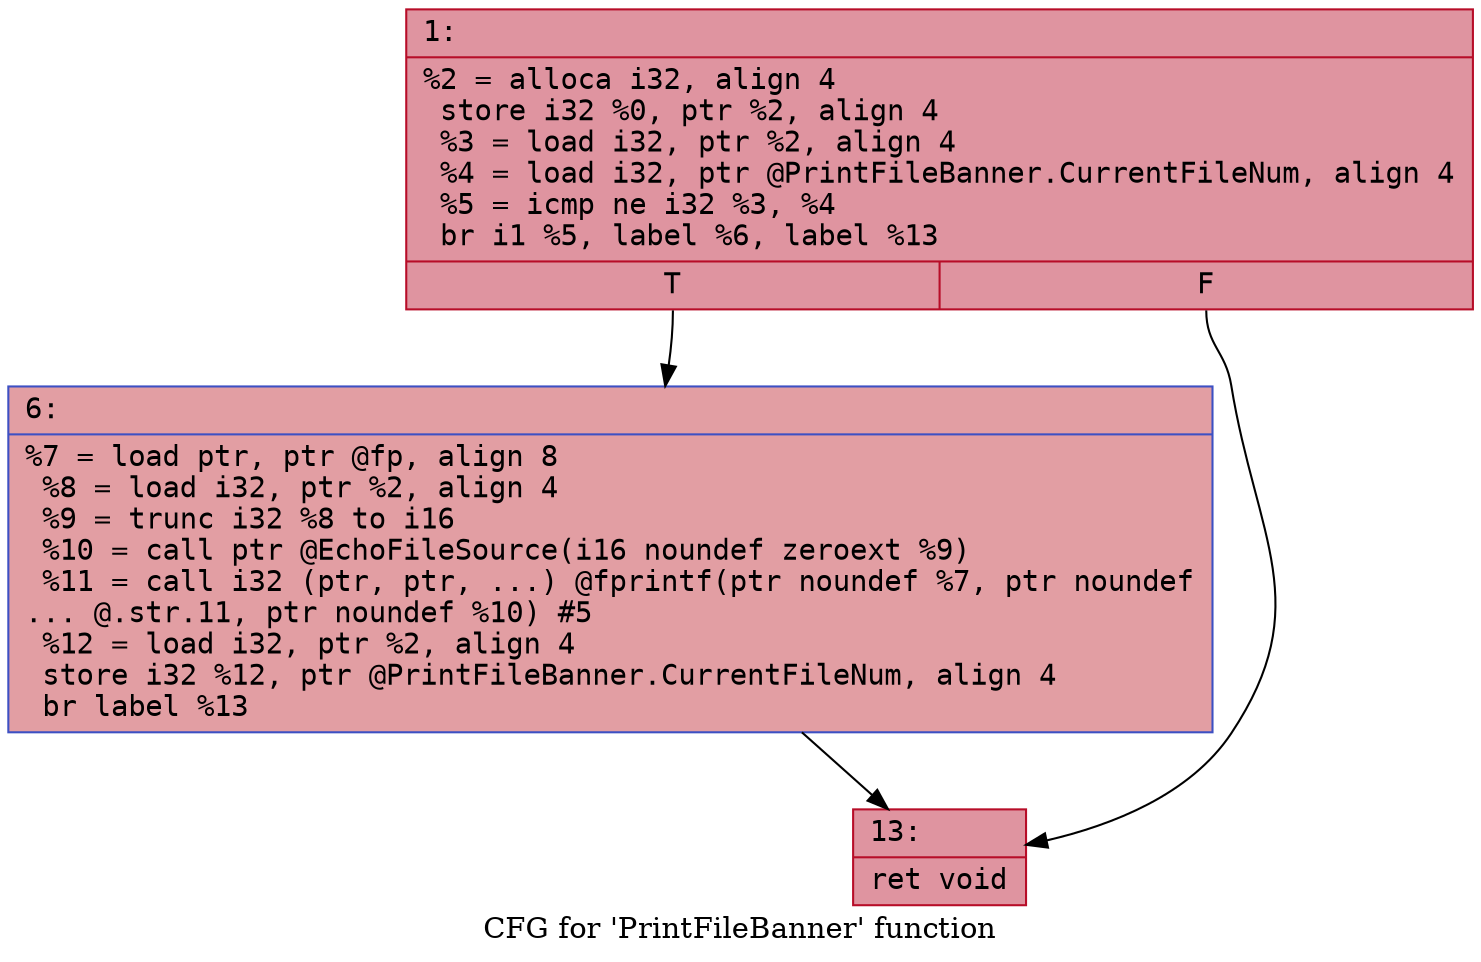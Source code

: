digraph "CFG for 'PrintFileBanner' function" {
	label="CFG for 'PrintFileBanner' function";

	Node0x600003d1f250 [shape=record,color="#b70d28ff", style=filled, fillcolor="#b70d2870" fontname="Courier",label="{1:\l|  %2 = alloca i32, align 4\l  store i32 %0, ptr %2, align 4\l  %3 = load i32, ptr %2, align 4\l  %4 = load i32, ptr @PrintFileBanner.CurrentFileNum, align 4\l  %5 = icmp ne i32 %3, %4\l  br i1 %5, label %6, label %13\l|{<s0>T|<s1>F}}"];
	Node0x600003d1f250:s0 -> Node0x600003d1f2a0[tooltip="1 -> 6\nProbability 50.00%" ];
	Node0x600003d1f250:s1 -> Node0x600003d1f2f0[tooltip="1 -> 13\nProbability 50.00%" ];
	Node0x600003d1f2a0 [shape=record,color="#3d50c3ff", style=filled, fillcolor="#be242e70" fontname="Courier",label="{6:\l|  %7 = load ptr, ptr @fp, align 8\l  %8 = load i32, ptr %2, align 4\l  %9 = trunc i32 %8 to i16\l  %10 = call ptr @EchoFileSource(i16 noundef zeroext %9)\l  %11 = call i32 (ptr, ptr, ...) @fprintf(ptr noundef %7, ptr noundef\l... @.str.11, ptr noundef %10) #5\l  %12 = load i32, ptr %2, align 4\l  store i32 %12, ptr @PrintFileBanner.CurrentFileNum, align 4\l  br label %13\l}"];
	Node0x600003d1f2a0 -> Node0x600003d1f2f0[tooltip="6 -> 13\nProbability 100.00%" ];
	Node0x600003d1f2f0 [shape=record,color="#b70d28ff", style=filled, fillcolor="#b70d2870" fontname="Courier",label="{13:\l|  ret void\l}"];
}
